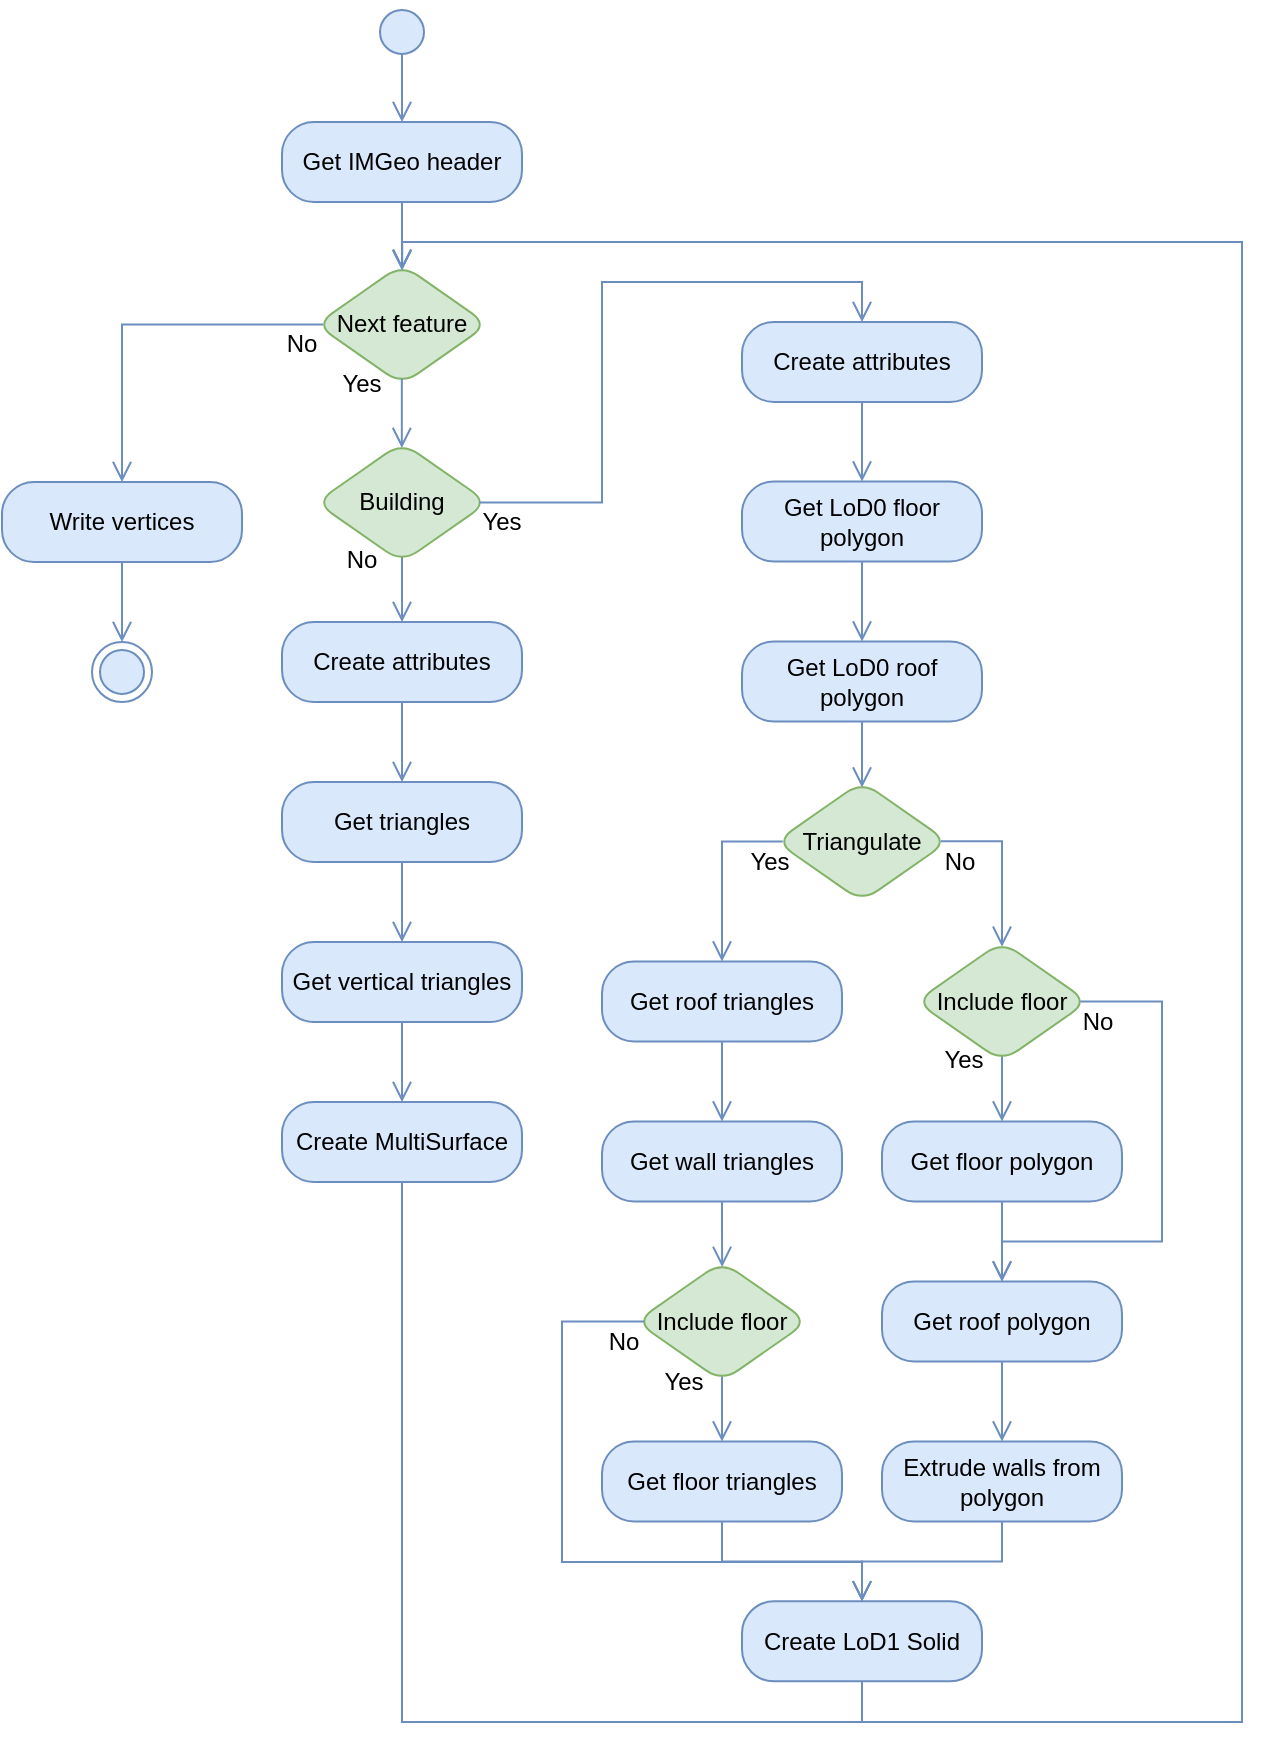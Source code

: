 <mxfile version="12.6.5" type="device"><diagram id="8uUW5VcGIEPM47w4EnDk" name="Page-1"><mxGraphModel dx="981" dy="567" grid="1" gridSize="10" guides="1" tooltips="1" connect="1" arrows="1" fold="1" page="1" pageScale="1" pageWidth="850" pageHeight="1100" math="0" shadow="0"><root><mxCell id="0"/><mxCell id="1" parent="0"/><mxCell id="du1gqOrOKqdX8gl0MiSq-1" value="Next feature" style="rhombus;whiteSpace=wrap;html=1;fillColor=#d5e8d4;strokeColor=#82b366;rounded=1;shadow=0;strokeWidth=1;perimeterSpacing=0;" vertex="1" parent="1"><mxGeometry x="337" y="241.25" width="86" height="60" as="geometry"/></mxCell><mxCell id="du1gqOrOKqdX8gl0MiSq-2" value="No" style="text;html=1;strokeColor=none;fillColor=none;align=center;verticalAlign=middle;whiteSpace=wrap;rounded=0;" vertex="1" parent="1"><mxGeometry x="309.71" y="271.25" width="40" height="20" as="geometry"/></mxCell><mxCell id="du1gqOrOKqdX8gl0MiSq-3" value="Yes" style="text;html=1;strokeColor=none;fillColor=none;align=center;verticalAlign=middle;whiteSpace=wrap;rounded=0;" vertex="1" parent="1"><mxGeometry x="339.52" y="291.25" width="40" height="20" as="geometry"/></mxCell><mxCell id="du1gqOrOKqdX8gl0MiSq-18" value="Create attributes" style="rounded=1;whiteSpace=wrap;html=1;arcSize=40;fillColor=#dae8fc;strokeColor=#6c8ebf;shadow=0;" vertex="1" parent="1"><mxGeometry x="320" y="420" width="120" height="40" as="geometry"/></mxCell><mxCell id="du1gqOrOKqdX8gl0MiSq-19" value="" style="edgeStyle=orthogonalEdgeStyle;html=1;verticalAlign=bottom;endArrow=open;endSize=8;strokeColor=#6c8ebf;fillColor=#dae8fc;shadow=0;rounded=0;entryX=0.5;entryY=0;entryDx=0;entryDy=0;exitX=0.5;exitY=1;exitDx=0;exitDy=0;" edge="1" parent="1" source="du1gqOrOKqdX8gl0MiSq-18" target="du1gqOrOKqdX8gl0MiSq-47"><mxGeometry relative="1" as="geometry"><mxPoint x="374.65" y="497" as="targetPoint"/><mxPoint x="374.65" y="457" as="sourcePoint"/><Array as="points"/></mxGeometry></mxCell><mxCell id="du1gqOrOKqdX8gl0MiSq-20" value="" style="edgeStyle=orthogonalEdgeStyle;html=1;verticalAlign=bottom;endArrow=open;endSize=8;strokeColor=#6c8ebf;fillColor=#dae8fc;shadow=0;rounded=0;entryX=0.5;entryY=0;entryDx=0;entryDy=0;exitX=0.5;exitY=0.954;exitDx=0;exitDy=0;exitPerimeter=0;" edge="1" parent="1" source="du1gqOrOKqdX8gl0MiSq-30" target="du1gqOrOKqdX8gl0MiSq-18"><mxGeometry relative="1" as="geometry"><mxPoint x="374.65" y="417.23" as="targetPoint"/><mxPoint x="384.65" y="386.23" as="sourcePoint"/><Array as="points"/></mxGeometry></mxCell><mxCell id="du1gqOrOKqdX8gl0MiSq-25" value="" style="edgeStyle=orthogonalEdgeStyle;html=1;verticalAlign=bottom;endArrow=open;endSize=8;strokeColor=#6c8ebf;fillColor=#dae8fc;shadow=0;exitX=0.5;exitY=0.861;exitDx=0;exitDy=0;rounded=0;exitPerimeter=0;entryX=0.5;entryY=0;entryDx=0;entryDy=0;" edge="1" parent="1" source="du1gqOrOKqdX8gl0MiSq-55" target="du1gqOrOKqdX8gl0MiSq-26"><mxGeometry relative="1" as="geometry"><mxPoint x="374.857" y="172.491" as="targetPoint"/><mxPoint x="380.0" y="137.6" as="sourcePoint"/></mxGeometry></mxCell><mxCell id="du1gqOrOKqdX8gl0MiSq-26" value="Get IMGeo header" style="rounded=1;whiteSpace=wrap;html=1;arcSize=40;fillColor=#dae8fc;strokeColor=#6c8ebf;shadow=0;" vertex="1" parent="1"><mxGeometry x="320" y="170" width="120" height="40" as="geometry"/></mxCell><mxCell id="du1gqOrOKqdX8gl0MiSq-27" value="" style="edgeStyle=orthogonalEdgeStyle;html=1;verticalAlign=bottom;endArrow=open;endSize=8;strokeColor=#6c8ebf;fillColor=#dae8fc;shadow=0;rounded=0;exitX=0.5;exitY=1;exitDx=0;exitDy=0;entryX=0.5;entryY=0.049;entryDx=0;entryDy=0;entryPerimeter=0;" edge="1" parent="1" source="du1gqOrOKqdX8gl0MiSq-26" target="du1gqOrOKqdX8gl0MiSq-1"><mxGeometry relative="1" as="geometry"><mxPoint x="374.65" y="244.02" as="targetPoint"/><mxPoint x="374.65" y="181.5" as="sourcePoint"/><Array as="points"/></mxGeometry></mxCell><mxCell id="du1gqOrOKqdX8gl0MiSq-28" value="" style="edgeStyle=orthogonalEdgeStyle;html=1;verticalAlign=bottom;endArrow=open;endSize=8;strokeColor=#6c8ebf;fillColor=#dae8fc;shadow=0;rounded=0;exitX=0.042;exitY=0.499;exitDx=0;exitDy=0;exitPerimeter=0;entryX=0.5;entryY=0;entryDx=0;entryDy=0;" edge="1" parent="1" source="du1gqOrOKqdX8gl0MiSq-1" target="du1gqOrOKqdX8gl0MiSq-29"><mxGeometry relative="1" as="geometry"><mxPoint x="384.65" y="851.25" as="targetPoint"/><mxPoint x="414.038" y="352.25" as="sourcePoint"/><Array as="points"><mxPoint x="240" y="271"/></Array></mxGeometry></mxCell><mxCell id="du1gqOrOKqdX8gl0MiSq-29" value="Write vertices" style="rounded=1;whiteSpace=wrap;html=1;arcSize=40;fillColor=#dae8fc;strokeColor=#6c8ebf;shadow=0;" vertex="1" parent="1"><mxGeometry x="180" y="350" width="120" height="40" as="geometry"/></mxCell><mxCell id="du1gqOrOKqdX8gl0MiSq-30" value="Building" style="rhombus;whiteSpace=wrap;html=1;fillColor=#d5e8d4;strokeColor=#82b366;rounded=1;shadow=0;strokeWidth=1;perimeterSpacing=0;" vertex="1" parent="1"><mxGeometry x="337" y="330.23" width="86" height="60" as="geometry"/></mxCell><mxCell id="du1gqOrOKqdX8gl0MiSq-31" value="No" style="text;html=1;strokeColor=none;fillColor=none;align=center;verticalAlign=middle;whiteSpace=wrap;rounded=0;" vertex="1" parent="1"><mxGeometry x="339.67" y="379.23" width="40" height="20" as="geometry"/></mxCell><mxCell id="du1gqOrOKqdX8gl0MiSq-32" value="Yes" style="text;html=1;strokeColor=none;fillColor=none;align=center;verticalAlign=middle;whiteSpace=wrap;rounded=0;" vertex="1" parent="1"><mxGeometry x="409.65" y="360.23" width="40" height="20" as="geometry"/></mxCell><mxCell id="du1gqOrOKqdX8gl0MiSq-33" value="" style="edgeStyle=orthogonalEdgeStyle;html=1;verticalAlign=bottom;endArrow=open;endSize=8;strokeColor=#6c8ebf;fillColor=#dae8fc;shadow=0;rounded=0;entryX=0.5;entryY=0;entryDx=0;entryDy=0;exitX=0.5;exitY=0.952;exitDx=0;exitDy=0;exitPerimeter=0;" edge="1" parent="1" source="du1gqOrOKqdX8gl0MiSq-34" target="du1gqOrOKqdX8gl0MiSq-38"><mxGeometry relative="1" as="geometry"><mxPoint x="544.71" y="1000.77" as="targetPoint"/><mxPoint x="544.796" y="889.55" as="sourcePoint"/><Array as="points"/></mxGeometry></mxCell><mxCell id="du1gqOrOKqdX8gl0MiSq-34" value="Include floor" style="rhombus;whiteSpace=wrap;html=1;fillColor=#d5e8d4;strokeColor=#82b366;rounded=1;shadow=0;strokeWidth=1;perimeterSpacing=0;" vertex="1" parent="1"><mxGeometry x="497" y="739.77" width="86" height="60" as="geometry"/></mxCell><mxCell id="du1gqOrOKqdX8gl0MiSq-35" value="No" style="text;html=1;strokeColor=none;fillColor=none;align=center;verticalAlign=middle;whiteSpace=wrap;rounded=0;" vertex="1" parent="1"><mxGeometry x="471" y="769.77" width="40" height="20" as="geometry"/></mxCell><mxCell id="du1gqOrOKqdX8gl0MiSq-36" value="Yes" style="text;html=1;strokeColor=none;fillColor=none;align=center;verticalAlign=middle;whiteSpace=wrap;rounded=0;" vertex="1" parent="1"><mxGeometry x="500.71" y="789.77" width="40" height="20" as="geometry"/></mxCell><mxCell id="du1gqOrOKqdX8gl0MiSq-38" value="Get floor triangles" style="rounded=1;whiteSpace=wrap;html=1;arcSize=40;fillColor=#dae8fc;strokeColor=#6c8ebf;shadow=0;" vertex="1" parent="1"><mxGeometry x="480" y="829.77" width="120" height="40" as="geometry"/></mxCell><mxCell id="du1gqOrOKqdX8gl0MiSq-39" value="" style="edgeStyle=orthogonalEdgeStyle;html=1;verticalAlign=bottom;endArrow=open;endSize=8;strokeColor=#6c8ebf;fillColor=#dae8fc;shadow=0;rounded=0;exitX=0.5;exitY=1;exitDx=0;exitDy=0;entryX=0.5;entryY=0;entryDx=0;entryDy=0;" edge="1" parent="1" source="du1gqOrOKqdX8gl0MiSq-38" target="du1gqOrOKqdX8gl0MiSq-45"><mxGeometry relative="1" as="geometry"><mxPoint x="454.71" y="179.77" as="targetPoint"/><mxPoint x="544.71" y="639.77" as="sourcePoint"/><Array as="points"><mxPoint x="540" y="889.77"/><mxPoint x="610" y="889.77"/></Array></mxGeometry></mxCell><mxCell id="du1gqOrOKqdX8gl0MiSq-40" value="" style="edgeStyle=orthogonalEdgeStyle;html=1;verticalAlign=bottom;endArrow=open;endSize=8;strokeColor=#6c8ebf;fillColor=#dae8fc;shadow=0;rounded=0;exitX=0.95;exitY=0.5;exitDx=0;exitDy=0;exitPerimeter=0;entryX=0.5;entryY=0;entryDx=0;entryDy=0;" edge="1" parent="1" source="du1gqOrOKqdX8gl0MiSq-30" target="du1gqOrOKqdX8gl0MiSq-16"><mxGeometry relative="1" as="geometry"><mxPoint x="534.71" y="330" as="targetPoint"/><mxPoint x="434.65" y="460.25" as="sourcePoint"/><Array as="points"><mxPoint x="480" y="360"/><mxPoint x="480" y="250"/><mxPoint x="610" y="250"/></Array></mxGeometry></mxCell><mxCell id="du1gqOrOKqdX8gl0MiSq-41" value="Get roof triangles" style="rounded=1;whiteSpace=wrap;html=1;arcSize=40;fillColor=#dae8fc;strokeColor=#6c8ebf;shadow=0;" vertex="1" parent="1"><mxGeometry x="480.0" y="589.77" width="120" height="40" as="geometry"/></mxCell><mxCell id="du1gqOrOKqdX8gl0MiSq-42" value="" style="edgeStyle=orthogonalEdgeStyle;html=1;verticalAlign=bottom;endArrow=open;endSize=8;strokeColor=#6c8ebf;fillColor=#dae8fc;shadow=0;rounded=0;entryX=0.5;entryY=0;entryDx=0;entryDy=0;exitX=0.5;exitY=1;exitDx=0;exitDy=0;" edge="1" parent="1" source="du1gqOrOKqdX8gl0MiSq-41" target="du1gqOrOKqdX8gl0MiSq-43"><mxGeometry relative="1" as="geometry"><mxPoint x="544.71" y="669.77" as="targetPoint"/><mxPoint x="544.71" y="629.77" as="sourcePoint"/><Array as="points"/></mxGeometry></mxCell><mxCell id="du1gqOrOKqdX8gl0MiSq-43" value="Get wall triangles" style="rounded=1;whiteSpace=wrap;html=1;arcSize=40;fillColor=#dae8fc;strokeColor=#6c8ebf;shadow=0;" vertex="1" parent="1"><mxGeometry x="480.0" y="669.77" width="120" height="40" as="geometry"/></mxCell><mxCell id="du1gqOrOKqdX8gl0MiSq-44" value="" style="edgeStyle=orthogonalEdgeStyle;html=1;verticalAlign=bottom;endArrow=open;endSize=8;strokeColor=#6c8ebf;fillColor=#dae8fc;shadow=0;rounded=0;entryX=0.501;entryY=0.045;entryDx=0;entryDy=0;exitX=0.5;exitY=1;exitDx=0;exitDy=0;entryPerimeter=0;" edge="1" parent="1" source="du1gqOrOKqdX8gl0MiSq-43" target="du1gqOrOKqdX8gl0MiSq-34"><mxGeometry relative="1" as="geometry"><mxPoint x="540" y="752.77" as="targetPoint"/><mxPoint x="544.71" y="709.77" as="sourcePoint"/><Array as="points"/></mxGeometry></mxCell><mxCell id="du1gqOrOKqdX8gl0MiSq-45" value="Create LoD1 Solid" style="rounded=1;whiteSpace=wrap;html=1;arcSize=40;fillColor=#dae8fc;strokeColor=#6c8ebf;shadow=0;" vertex="1" parent="1"><mxGeometry x="550" y="909.67" width="120" height="40" as="geometry"/></mxCell><mxCell id="du1gqOrOKqdX8gl0MiSq-46" value="" style="edgeStyle=orthogonalEdgeStyle;html=1;verticalAlign=bottom;endArrow=open;endSize=8;strokeColor=#6c8ebf;fillColor=#dae8fc;shadow=0;rounded=0;exitX=0.5;exitY=1;exitDx=0;exitDy=0;entryX=0.5;entryY=0.046;entryDx=0;entryDy=0;entryPerimeter=0;" edge="1" parent="1" source="du1gqOrOKqdX8gl0MiSq-45" target="du1gqOrOKqdX8gl0MiSq-1"><mxGeometry relative="1" as="geometry"><mxPoint x="420" y="240" as="targetPoint"/><mxPoint x="534.71" y="946.75" as="sourcePoint"/><Array as="points"><mxPoint x="610" y="970"/><mxPoint x="800" y="970"/><mxPoint x="800" y="230"/><mxPoint x="380" y="230"/></Array></mxGeometry></mxCell><mxCell id="du1gqOrOKqdX8gl0MiSq-14" value="" style="edgeStyle=orthogonalEdgeStyle;html=1;verticalAlign=bottom;endArrow=open;endSize=8;strokeColor=#6c8ebf;fillColor=#dae8fc;shadow=0;rounded=0;entryX=0.499;entryY=0.046;entryDx=0;entryDy=0;exitX=0.499;exitY=0.951;exitDx=0;exitDy=0;exitPerimeter=0;entryPerimeter=0;" edge="1" parent="1" source="du1gqOrOKqdX8gl0MiSq-1" target="du1gqOrOKqdX8gl0MiSq-30"><mxGeometry relative="1" as="geometry"><mxPoint x="39.59" y="541.5" as="targetPoint"/><mxPoint x="384.65" y="301.25" as="sourcePoint"/></mxGeometry></mxCell><mxCell id="du1gqOrOKqdX8gl0MiSq-16" value="Create attributes" style="rounded=1;whiteSpace=wrap;html=1;arcSize=40;fillColor=#dae8fc;strokeColor=#6c8ebf;shadow=0;" vertex="1" parent="1"><mxGeometry x="550" y="270" width="120" height="40" as="geometry"/></mxCell><mxCell id="du1gqOrOKqdX8gl0MiSq-17" value="" style="edgeStyle=orthogonalEdgeStyle;html=1;verticalAlign=bottom;endArrow=open;endSize=8;strokeColor=#6c8ebf;fillColor=#dae8fc;shadow=0;exitX=0.5;exitY=1;exitDx=0;exitDy=0;rounded=0;entryX=0.5;entryY=0;entryDx=0;entryDy=0;" edge="1" parent="1" source="du1gqOrOKqdX8gl0MiSq-16" target="du1gqOrOKqdX8gl0MiSq-64"><mxGeometry relative="1" as="geometry"><mxPoint x="614.71" y="346.77" as="targetPoint"/><mxPoint x="744.71" y="264.72" as="sourcePoint"/></mxGeometry></mxCell><mxCell id="du1gqOrOKqdX8gl0MiSq-47" value="Get triangles" style="rounded=1;whiteSpace=wrap;html=1;arcSize=40;fillColor=#dae8fc;strokeColor=#6c8ebf;shadow=0;" vertex="1" parent="1"><mxGeometry x="320" y="500" width="120" height="40" as="geometry"/></mxCell><mxCell id="du1gqOrOKqdX8gl0MiSq-48" value="" style="edgeStyle=orthogonalEdgeStyle;html=1;verticalAlign=bottom;endArrow=open;endSize=8;strokeColor=#6c8ebf;fillColor=#dae8fc;shadow=0;rounded=0;entryX=0.5;entryY=0;entryDx=0;entryDy=0;exitX=0.5;exitY=1;exitDx=0;exitDy=0;" edge="1" source="du1gqOrOKqdX8gl0MiSq-47" parent="1" target="du1gqOrOKqdX8gl0MiSq-49"><mxGeometry relative="1" as="geometry"><mxPoint x="374.65" y="577" as="targetPoint"/><mxPoint x="374.65" y="537" as="sourcePoint"/><Array as="points"/></mxGeometry></mxCell><mxCell id="du1gqOrOKqdX8gl0MiSq-49" value="Get vertical triangles" style="rounded=1;whiteSpace=wrap;html=1;arcSize=40;fillColor=#dae8fc;strokeColor=#6c8ebf;shadow=0;" vertex="1" parent="1"><mxGeometry x="320" y="580" width="120" height="40" as="geometry"/></mxCell><mxCell id="du1gqOrOKqdX8gl0MiSq-50" value="" style="edgeStyle=orthogonalEdgeStyle;html=1;verticalAlign=bottom;endArrow=open;endSize=8;strokeColor=#6c8ebf;fillColor=#dae8fc;shadow=0;rounded=0;entryX=0.5;entryY=0;entryDx=0;entryDy=0;exitX=0.5;exitY=1;exitDx=0;exitDy=0;" edge="1" source="du1gqOrOKqdX8gl0MiSq-49" parent="1" target="du1gqOrOKqdX8gl0MiSq-51"><mxGeometry relative="1" as="geometry"><mxPoint x="374.65" y="656.75" as="targetPoint"/><mxPoint x="374.65" y="616.75" as="sourcePoint"/><Array as="points"/></mxGeometry></mxCell><mxCell id="du1gqOrOKqdX8gl0MiSq-51" value="Create MultiSurface" style="rounded=1;whiteSpace=wrap;html=1;arcSize=40;fillColor=#dae8fc;strokeColor=#6c8ebf;shadow=0;" vertex="1" parent="1"><mxGeometry x="320" y="660" width="120" height="40" as="geometry"/></mxCell><mxCell id="du1gqOrOKqdX8gl0MiSq-52" value="" style="edgeStyle=orthogonalEdgeStyle;html=1;verticalAlign=bottom;endArrow=open;endSize=8;strokeColor=#6c8ebf;fillColor=#dae8fc;shadow=0;rounded=0;exitX=0.5;exitY=1;exitDx=0;exitDy=0;entryX=0.501;entryY=0.044;entryDx=0;entryDy=0;entryPerimeter=0;" edge="1" source="du1gqOrOKqdX8gl0MiSq-51" parent="1" target="du1gqOrOKqdX8gl0MiSq-1"><mxGeometry relative="1" as="geometry"><mxPoint x="694.71" y="280" as="targetPoint"/><mxPoint x="374.65" y="697" as="sourcePoint"/><Array as="points"><mxPoint x="380" y="970"/><mxPoint x="800" y="970"/><mxPoint x="800" y="230"/><mxPoint x="380" y="230"/></Array></mxGeometry></mxCell><mxCell id="du1gqOrOKqdX8gl0MiSq-53" value="" style="ellipse;html=1;shape=endState;fillColor=#dae8fc;strokeColor=#6c8ebf;rounded=1;shadow=0;" vertex="1" parent="1"><mxGeometry x="225" y="430" width="30" height="30" as="geometry"/></mxCell><mxCell id="du1gqOrOKqdX8gl0MiSq-54" value="" style="edgeStyle=orthogonalEdgeStyle;html=1;verticalAlign=bottom;endArrow=open;endSize=8;strokeColor=#6c8ebf;fillColor=#dae8fc;shadow=0;rounded=0;entryX=0.5;entryY=0;entryDx=0;entryDy=0;exitX=0.5;exitY=1;exitDx=0;exitDy=0;" edge="1" parent="1" source="du1gqOrOKqdX8gl0MiSq-29" target="du1gqOrOKqdX8gl0MiSq-53"><mxGeometry relative="1" as="geometry"><mxPoint x="240" y="418.88" as="targetPoint"/><mxPoint x="240.0" y="390" as="sourcePoint"/><Array as="points"/></mxGeometry></mxCell><mxCell id="du1gqOrOKqdX8gl0MiSq-55" value="" style="ellipse;html=1;shape=startState;fillColor=#dae8fc;strokeColor=#6c8ebf;shadow=0;" vertex="1" parent="1"><mxGeometry x="365" y="110" width="30" height="30" as="geometry"/></mxCell><mxCell id="du1gqOrOKqdX8gl0MiSq-57" value="" style="edgeStyle=orthogonalEdgeStyle;html=1;verticalAlign=bottom;endArrow=open;endSize=8;strokeColor=#6c8ebf;fillColor=#dae8fc;shadow=0;rounded=0;entryX=0.5;entryY=0;entryDx=0;entryDy=0;exitX=0.049;exitY=0.499;exitDx=0;exitDy=0;exitPerimeter=0;" edge="1" parent="1" source="du1gqOrOKqdX8gl0MiSq-34" target="du1gqOrOKqdX8gl0MiSq-45"><mxGeometry relative="1" as="geometry"><mxPoint x="390.086" y="253.89" as="targetPoint"/><mxPoint x="580" y="660" as="sourcePoint"/><Array as="points"><mxPoint x="460" y="770"/><mxPoint x="460" y="890"/><mxPoint x="610" y="890"/></Array></mxGeometry></mxCell><mxCell id="du1gqOrOKqdX8gl0MiSq-64" value="Get LoD0 floor polygon" style="rounded=1;whiteSpace=wrap;html=1;arcSize=40;fillColor=#dae8fc;strokeColor=#6c8ebf;shadow=0;" vertex="1" parent="1"><mxGeometry x="550" y="349.77" width="120" height="40" as="geometry"/></mxCell><mxCell id="du1gqOrOKqdX8gl0MiSq-65" value="" style="edgeStyle=orthogonalEdgeStyle;html=1;verticalAlign=bottom;endArrow=open;endSize=8;strokeColor=#6c8ebf;fillColor=#dae8fc;shadow=0;rounded=0;entryX=0.5;entryY=0;entryDx=0;entryDy=0;exitX=0.5;exitY=1;exitDx=0;exitDy=0;" edge="1" parent="1" source="du1gqOrOKqdX8gl0MiSq-64" target="du1gqOrOKqdX8gl0MiSq-66"><mxGeometry relative="1" as="geometry"><mxPoint x="610" y="429.77" as="targetPoint"/><mxPoint x="604.65" y="386.77" as="sourcePoint"/><Array as="points"/></mxGeometry></mxCell><mxCell id="du1gqOrOKqdX8gl0MiSq-66" value="Get LoD0 roof polygon" style="rounded=1;whiteSpace=wrap;html=1;arcSize=40;fillColor=#dae8fc;strokeColor=#6c8ebf;shadow=0;" vertex="1" parent="1"><mxGeometry x="550" y="429.77" width="120" height="40" as="geometry"/></mxCell><mxCell id="du1gqOrOKqdX8gl0MiSq-67" value="" style="edgeStyle=orthogonalEdgeStyle;html=1;verticalAlign=bottom;endArrow=open;endSize=8;strokeColor=#6c8ebf;fillColor=#dae8fc;shadow=0;rounded=0;exitX=0.5;exitY=1;exitDx=0;exitDy=0;entryX=0.5;entryY=0.05;entryDx=0;entryDy=0;entryPerimeter=0;" edge="1" parent="1" source="du1gqOrOKqdX8gl0MiSq-66" target="du1gqOrOKqdX8gl0MiSq-70"><mxGeometry relative="1" as="geometry"><mxPoint x="610" y="509.77" as="targetPoint"/><mxPoint x="604.65" y="466.77" as="sourcePoint"/><Array as="points"/></mxGeometry></mxCell><mxCell id="du1gqOrOKqdX8gl0MiSq-70" value="Triangulate" style="rhombus;whiteSpace=wrap;html=1;fillColor=#d5e8d4;strokeColor=#82b366;rounded=1;shadow=0;strokeWidth=1;perimeterSpacing=0;" vertex="1" parent="1"><mxGeometry x="567" y="499.77" width="86" height="60" as="geometry"/></mxCell><mxCell id="du1gqOrOKqdX8gl0MiSq-71" value="No" style="text;html=1;strokeColor=none;fillColor=none;align=center;verticalAlign=middle;whiteSpace=wrap;rounded=0;" vertex="1" parent="1"><mxGeometry x="639" y="529.77" width="40" height="20" as="geometry"/></mxCell><mxCell id="du1gqOrOKqdX8gl0MiSq-72" value="Yes" style="text;html=1;strokeColor=none;fillColor=none;align=center;verticalAlign=middle;whiteSpace=wrap;rounded=0;" vertex="1" parent="1"><mxGeometry x="544" y="529.77" width="40" height="20" as="geometry"/></mxCell><mxCell id="du1gqOrOKqdX8gl0MiSq-73" value="" style="edgeStyle=orthogonalEdgeStyle;html=1;verticalAlign=bottom;endArrow=open;endSize=8;strokeColor=#6c8ebf;fillColor=#dae8fc;shadow=0;rounded=0;exitX=0.039;exitY=0.499;exitDx=0;exitDy=0;entryX=0.5;entryY=0;entryDx=0;entryDy=0;exitPerimeter=0;" edge="1" parent="1" source="du1gqOrOKqdX8gl0MiSq-70" target="du1gqOrOKqdX8gl0MiSq-41"><mxGeometry relative="1" as="geometry"><mxPoint x="539.94" y="592.66" as="targetPoint"/><mxPoint x="539.94" y="559.66" as="sourcePoint"/><Array as="points"><mxPoint x="540" y="529.77"/></Array></mxGeometry></mxCell><mxCell id="du1gqOrOKqdX8gl0MiSq-76" value="" style="edgeStyle=orthogonalEdgeStyle;html=1;verticalAlign=bottom;endArrow=open;endSize=8;strokeColor=#6c8ebf;fillColor=#dae8fc;shadow=0;rounded=0;entryX=0.5;entryY=0.043;entryDx=0;entryDy=0;exitX=0.958;exitY=0.497;exitDx=0;exitDy=0;exitPerimeter=0;entryPerimeter=0;" edge="1" parent="1" source="du1gqOrOKqdX8gl0MiSq-70" target="du1gqOrOKqdX8gl0MiSq-78"><mxGeometry relative="1" as="geometry"><mxPoint x="680" y="589.77" as="targetPoint"/><mxPoint x="684.71" y="629.77" as="sourcePoint"/><Array as="points"><mxPoint x="680" y="529.77"/></Array></mxGeometry></mxCell><mxCell id="du1gqOrOKqdX8gl0MiSq-77" value="" style="edgeStyle=orthogonalEdgeStyle;html=1;verticalAlign=bottom;endArrow=open;endSize=8;strokeColor=#6c8ebf;fillColor=#dae8fc;shadow=0;rounded=0;entryX=0.5;entryY=0;entryDx=0;entryDy=0;exitX=0.5;exitY=0.952;exitDx=0;exitDy=0;exitPerimeter=0;" edge="1" parent="1" source="du1gqOrOKqdX8gl0MiSq-78"><mxGeometry relative="1" as="geometry"><mxPoint x="680" y="669.77" as="targetPoint"/><mxPoint x="684.796" y="729.55" as="sourcePoint"/><Array as="points"/></mxGeometry></mxCell><mxCell id="du1gqOrOKqdX8gl0MiSq-78" value="Include floor" style="rhombus;whiteSpace=wrap;html=1;fillColor=#d5e8d4;strokeColor=#82b366;rounded=1;shadow=0;strokeWidth=1;perimeterSpacing=0;" vertex="1" parent="1"><mxGeometry x="637" y="579.77" width="86" height="60" as="geometry"/></mxCell><mxCell id="du1gqOrOKqdX8gl0MiSq-79" value="No" style="text;html=1;strokeColor=none;fillColor=none;align=center;verticalAlign=middle;whiteSpace=wrap;rounded=0;" vertex="1" parent="1"><mxGeometry x="708" y="609.77" width="40" height="20" as="geometry"/></mxCell><mxCell id="du1gqOrOKqdX8gl0MiSq-80" value="Yes" style="text;html=1;strokeColor=none;fillColor=none;align=center;verticalAlign=middle;whiteSpace=wrap;rounded=0;" vertex="1" parent="1"><mxGeometry x="640.71" y="628.77" width="40" height="20" as="geometry"/></mxCell><mxCell id="du1gqOrOKqdX8gl0MiSq-82" value="Get floor polygon" style="rounded=1;whiteSpace=wrap;html=1;arcSize=40;fillColor=#dae8fc;strokeColor=#6c8ebf;shadow=0;" vertex="1" parent="1"><mxGeometry x="620" y="669.77" width="120" height="40" as="geometry"/></mxCell><mxCell id="du1gqOrOKqdX8gl0MiSq-83" value="" style="edgeStyle=orthogonalEdgeStyle;html=1;verticalAlign=bottom;endArrow=open;endSize=8;strokeColor=#6c8ebf;fillColor=#dae8fc;shadow=0;rounded=0;exitX=0.5;exitY=1;exitDx=0;exitDy=0;entryX=0.5;entryY=0;entryDx=0;entryDy=0;" edge="1" parent="1" source="du1gqOrOKqdX8gl0MiSq-82"><mxGeometry relative="1" as="geometry"><mxPoint x="680" y="749.77" as="targetPoint"/><mxPoint x="684.71" y="479.77" as="sourcePoint"/><Array as="points"><mxPoint x="680" y="739.77"/><mxPoint x="680" y="739.77"/></Array></mxGeometry></mxCell><mxCell id="du1gqOrOKqdX8gl0MiSq-86" value="Get roof polygon" style="rounded=1;whiteSpace=wrap;html=1;arcSize=40;fillColor=#dae8fc;strokeColor=#6c8ebf;shadow=0;" vertex="1" parent="1"><mxGeometry x="620" y="749.77" width="120" height="40" as="geometry"/></mxCell><mxCell id="du1gqOrOKqdX8gl0MiSq-87" value="" style="edgeStyle=orthogonalEdgeStyle;html=1;verticalAlign=bottom;endArrow=open;endSize=8;strokeColor=#6c8ebf;fillColor=#dae8fc;shadow=0;rounded=0;exitX=0.5;exitY=1;exitDx=0;exitDy=0;entryX=0.5;entryY=0;entryDx=0;entryDy=0;" edge="1" parent="1" source="du1gqOrOKqdX8gl0MiSq-86"><mxGeometry relative="1" as="geometry"><mxPoint x="680" y="829.77" as="targetPoint"/><mxPoint x="684.71" y="559.77" as="sourcePoint"/><Array as="points"><mxPoint x="680" y="819.77"/><mxPoint x="680" y="819.77"/></Array></mxGeometry></mxCell><mxCell id="du1gqOrOKqdX8gl0MiSq-88" value="Extrude walls from polygon" style="rounded=1;whiteSpace=wrap;html=1;arcSize=40;fillColor=#dae8fc;strokeColor=#6c8ebf;shadow=0;" vertex="1" parent="1"><mxGeometry x="620" y="829.77" width="120" height="40" as="geometry"/></mxCell><mxCell id="du1gqOrOKqdX8gl0MiSq-89" value="" style="edgeStyle=orthogonalEdgeStyle;html=1;verticalAlign=bottom;endArrow=open;endSize=8;strokeColor=#6c8ebf;fillColor=#dae8fc;shadow=0;rounded=0;exitX=0.5;exitY=1;exitDx=0;exitDy=0;entryX=0.5;entryY=0;entryDx=0;entryDy=0;" edge="1" parent="1" source="du1gqOrOKqdX8gl0MiSq-88" target="du1gqOrOKqdX8gl0MiSq-45"><mxGeometry relative="1" as="geometry"><mxPoint x="680" y="909.77" as="targetPoint"/><mxPoint x="684.71" y="639.77" as="sourcePoint"/><Array as="points"><mxPoint x="680" y="889.77"/><mxPoint x="610" y="889.77"/></Array></mxGeometry></mxCell><mxCell id="du1gqOrOKqdX8gl0MiSq-90" value="" style="edgeStyle=orthogonalEdgeStyle;html=1;verticalAlign=bottom;endArrow=open;endSize=8;strokeColor=#6c8ebf;fillColor=#dae8fc;shadow=0;rounded=0;entryX=0.5;entryY=0;entryDx=0;entryDy=0;exitX=0.956;exitY=0.499;exitDx=0;exitDy=0;exitPerimeter=0;" edge="1" parent="1" source="du1gqOrOKqdX8gl0MiSq-78" target="du1gqOrOKqdX8gl0MiSq-86"><mxGeometry relative="1" as="geometry"><mxPoint x="690" y="679.77" as="targetPoint"/><mxPoint x="690" y="646.89" as="sourcePoint"/><Array as="points"><mxPoint x="760" y="609.77"/><mxPoint x="760" y="729.77"/><mxPoint x="680" y="729.77"/></Array></mxGeometry></mxCell></root></mxGraphModel></diagram></mxfile>